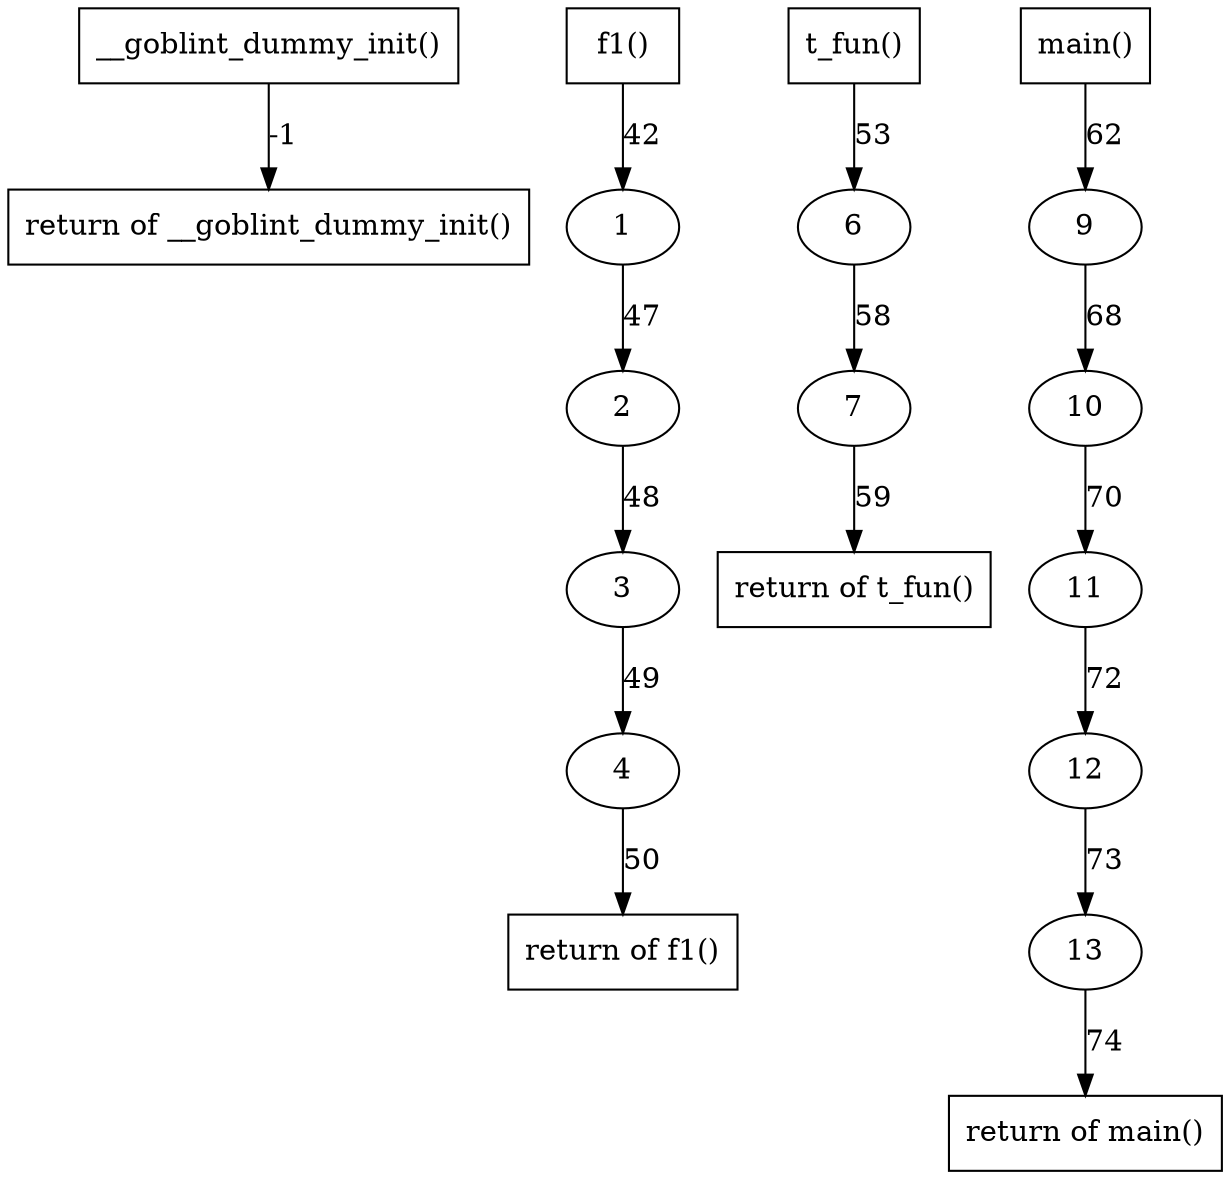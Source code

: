 digraph cfg {
	node [];
	fun3 -> ret3 [label = "-1"] ;
	4 -> ret337 [label = "50"] ;
	7 -> ret339 [label = "59"] ;
	1 -> 2 [label = "47"] ;
	10 -> 11 [label = "70"] ;
	11 -> 12 [label = "72"] ;
	fun342 -> 9 [label = "62"] ;
	3 -> 4 [label = "49"] ;
	2 -> 3 [label = "48"] ;
	12 -> 13 [label = "73"] ;
	6 -> 7 [label = "58"] ;
	9 -> 10 [label = "68"] ;
	fun337 -> 1 [label = "42"] ;
	13 -> ret342 [label = "74"] ;
	fun339 -> 6 [label = "53"] ;
	ret3 [label="return of __goblint_dummy_init()",shape=box];
	fun342 [label="main()",shape=box];
	ret337 [label="return of f1()",shape=box];
	fun339 [label="t_fun()",shape=box];
	2 [];
	ret339 [label="return of t_fun()",shape=box];
	11 [];
	12 [];
	9 [];
	4 [];
	3 [];
	13 [];
	fun337 [label="f1()",shape=box];
	7 [];
	10 [];
	fun3 [label="__goblint_dummy_init()",shape=box];
	1 [];
	ret342 [label="return of main()",shape=box];
	6 [];
}

